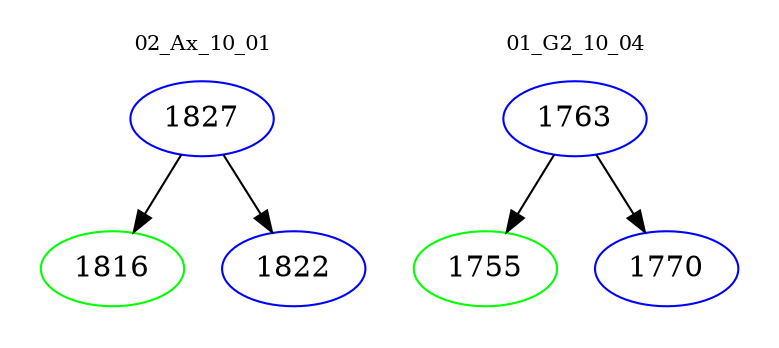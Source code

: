 digraph{
subgraph cluster_0 {
color = white
label = "02_Ax_10_01";
fontsize=10;
T0_1827 [label="1827", color="blue"]
T0_1827 -> T0_1816 [color="black"]
T0_1816 [label="1816", color="green"]
T0_1827 -> T0_1822 [color="black"]
T0_1822 [label="1822", color="blue"]
}
subgraph cluster_1 {
color = white
label = "01_G2_10_04";
fontsize=10;
T1_1763 [label="1763", color="blue"]
T1_1763 -> T1_1755 [color="black"]
T1_1755 [label="1755", color="green"]
T1_1763 -> T1_1770 [color="black"]
T1_1770 [label="1770", color="blue"]
}
}
